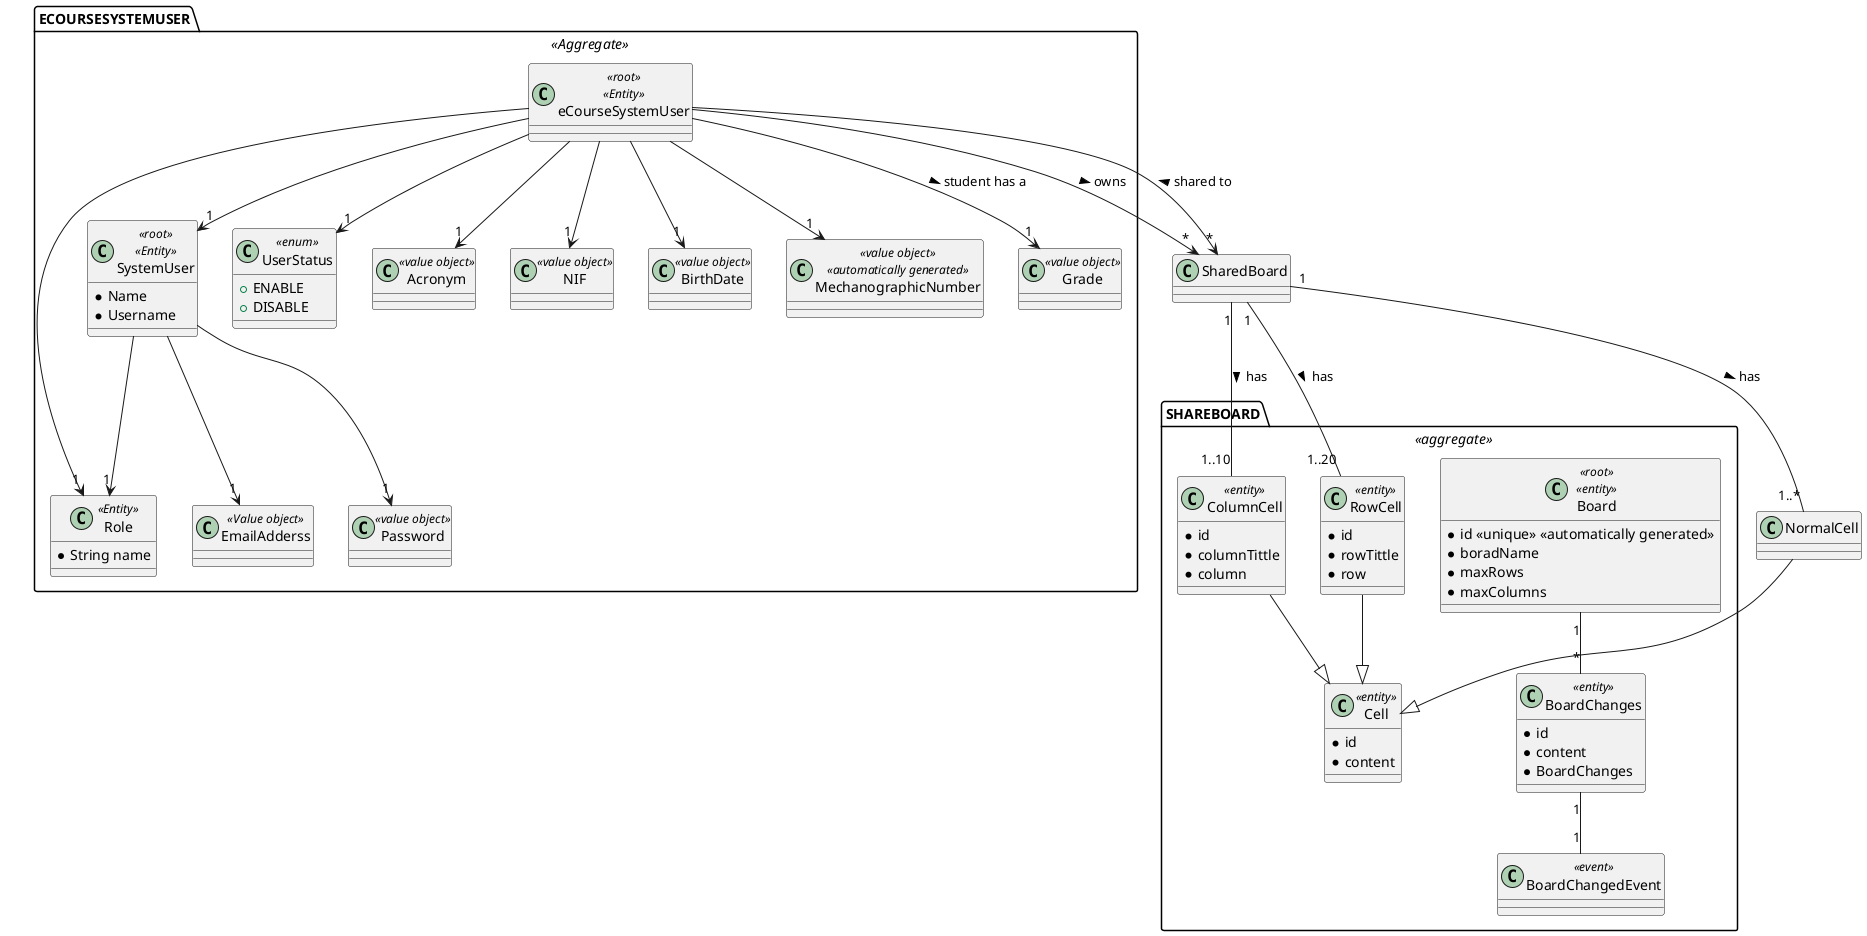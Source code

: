 @startuml
'https://plantuml.com/sequence-diagram


package "ECOURSESYSTEMUSER" <<Aggregate>> {

    class SystemUser <<root>> <<Entity>> {
        * Name
        * Username
    }

    class eCourseSystemUser <<root>> <<Entity>> {

    }

    class EmailAdderss <<Value object>>

    class Role <<Entity>> {
        * String name
    }

    class UserStatus <<enum>> {
        + ENABLE
        + DISABLE
    }

    class Password <<value object>>

    class Acronym <<value object>>

    class NIF <<value object>>

    class BirthDate <<value object>>

    class MechanographicNumber <<value object>> <<automatically generated>>

    class Grade <<value object>>

}
package "SHAREBOARD" <<aggregate>> {
    class Board <<root>> <<entity>> {
        * id <<unique>> <<automatically generated>>
        * boradName
        * maxRows
        * maxColumns
    }

    class Cell <<entity>> {
        * id
        * content
    }

    class ColumnCell <<entity>> {
        * id
        * columnTittle
        * column
    }

    class RowCell <<entity>> {
        * id
        * rowTittle
        * row
    }
    class BoardChanges <<entity>> {
        * id
        * content
        * BoardChanges
    }
    class BoardChangedEvent <<event>> {
    }

    BoardChanges "1" -- "1" BoardChangedEvent
    Board "1" -- "*" BoardChanges
}





'Relationships

SystemUser --> "1" EmailAdderss
SystemUser --> "1" Password
SystemUser --> "1" Role

eCourseSystemUser --> "1" SystemUser
eCourseSystemUser --> "1" Role
eCourseSystemUser --> "1" UserStatus
eCourseSystemUser --> "1" Acronym
eCourseSystemUser --> "1" NIF
eCourseSystemUser --> "1" BirthDate
eCourseSystemUser --> "1" MechanographicNumber
eCourseSystemUser --> "1" Grade : student has a >
eCourseSystemUser --> "*" SharedBoard : owns >
eCourseSystemUser --> "*" SharedBoard : shared to <



SharedBoard "1" -- "1..20" RowCell : has >
SharedBoard "1" -- "1..10" ColumnCell : has >
SharedBoard "1" -- "1..*" NormalCell : has >

NormalCell --|> Cell
ColumnCell --|> Cell
RowCell --|> Cell




@enduml